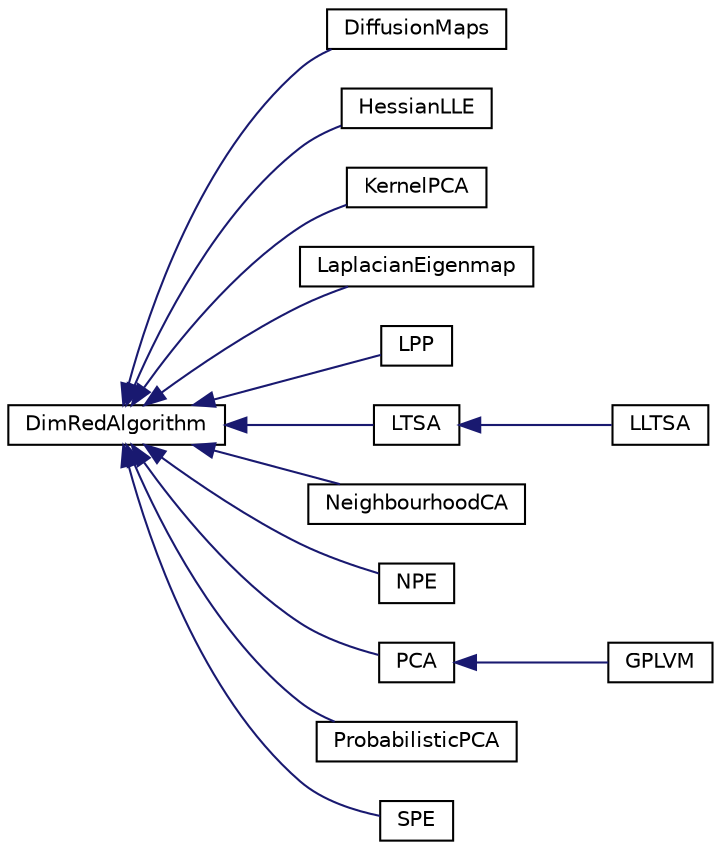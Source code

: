 digraph "Graphical Class Hierarchy"
{
  edge [fontname="Helvetica",fontsize="10",labelfontname="Helvetica",labelfontsize="10"];
  node [fontname="Helvetica",fontsize="10",shape=record];
  rankdir="LR";
  Node0 [label="DimRedAlgorithm",height=0.2,width=0.4,color="black", fillcolor="white", style="filled",URL="$classDimRedAlgorithm.html"];
  Node0 -> Node1 [dir="back",color="midnightblue",fontsize="10",style="solid",fontname="Helvetica"];
  Node1 [label="DiffusionMaps",height=0.2,width=0.4,color="black", fillcolor="white", style="filled",URL="$classDiffusionMaps.html"];
  Node0 -> Node2 [dir="back",color="midnightblue",fontsize="10",style="solid",fontname="Helvetica"];
  Node2 [label="HessianLLE",height=0.2,width=0.4,color="black", fillcolor="white", style="filled",URL="$classHessianLLE.html"];
  Node0 -> Node3 [dir="back",color="midnightblue",fontsize="10",style="solid",fontname="Helvetica"];
  Node3 [label="KernelPCA",height=0.2,width=0.4,color="black", fillcolor="white", style="filled",URL="$classKernelPCA.html"];
  Node0 -> Node4 [dir="back",color="midnightblue",fontsize="10",style="solid",fontname="Helvetica"];
  Node4 [label="LaplacianEigenmap",height=0.2,width=0.4,color="black", fillcolor="white", style="filled",URL="$classLaplacianEigenmap.html"];
  Node0 -> Node5 [dir="back",color="midnightblue",fontsize="10",style="solid",fontname="Helvetica"];
  Node5 [label="LPP",height=0.2,width=0.4,color="black", fillcolor="white", style="filled",URL="$classLPP.html"];
  Node0 -> Node6 [dir="back",color="midnightblue",fontsize="10",style="solid",fontname="Helvetica"];
  Node6 [label="LTSA",height=0.2,width=0.4,color="black", fillcolor="white", style="filled",URL="$classLTSA.html"];
  Node6 -> Node7 [dir="back",color="midnightblue",fontsize="10",style="solid",fontname="Helvetica"];
  Node7 [label="LLTSA",height=0.2,width=0.4,color="black", fillcolor="white", style="filled",URL="$classLLTSA.html"];
  Node0 -> Node8 [dir="back",color="midnightblue",fontsize="10",style="solid",fontname="Helvetica"];
  Node8 [label="NeighbourhoodCA",height=0.2,width=0.4,color="black", fillcolor="white", style="filled",URL="$classNeighbourhoodCA.html"];
  Node0 -> Node9 [dir="back",color="midnightblue",fontsize="10",style="solid",fontname="Helvetica"];
  Node9 [label="NPE",height=0.2,width=0.4,color="black", fillcolor="white", style="filled",URL="$classNPE.html"];
  Node0 -> Node10 [dir="back",color="midnightblue",fontsize="10",style="solid",fontname="Helvetica"];
  Node10 [label="PCA",height=0.2,width=0.4,color="black", fillcolor="white", style="filled",URL="$classPCA.html"];
  Node10 -> Node11 [dir="back",color="midnightblue",fontsize="10",style="solid",fontname="Helvetica"];
  Node11 [label="GPLVM",height=0.2,width=0.4,color="black", fillcolor="white", style="filled",URL="$classGPLVM.html"];
  Node0 -> Node12 [dir="back",color="midnightblue",fontsize="10",style="solid",fontname="Helvetica"];
  Node12 [label="ProbabilisticPCA",height=0.2,width=0.4,color="black", fillcolor="white", style="filled",URL="$classProbabilisticPCA.html"];
  Node0 -> Node13 [dir="back",color="midnightblue",fontsize="10",style="solid",fontname="Helvetica"];
  Node13 [label="SPE",height=0.2,width=0.4,color="black", fillcolor="white", style="filled",URL="$classSPE.html"];
}
